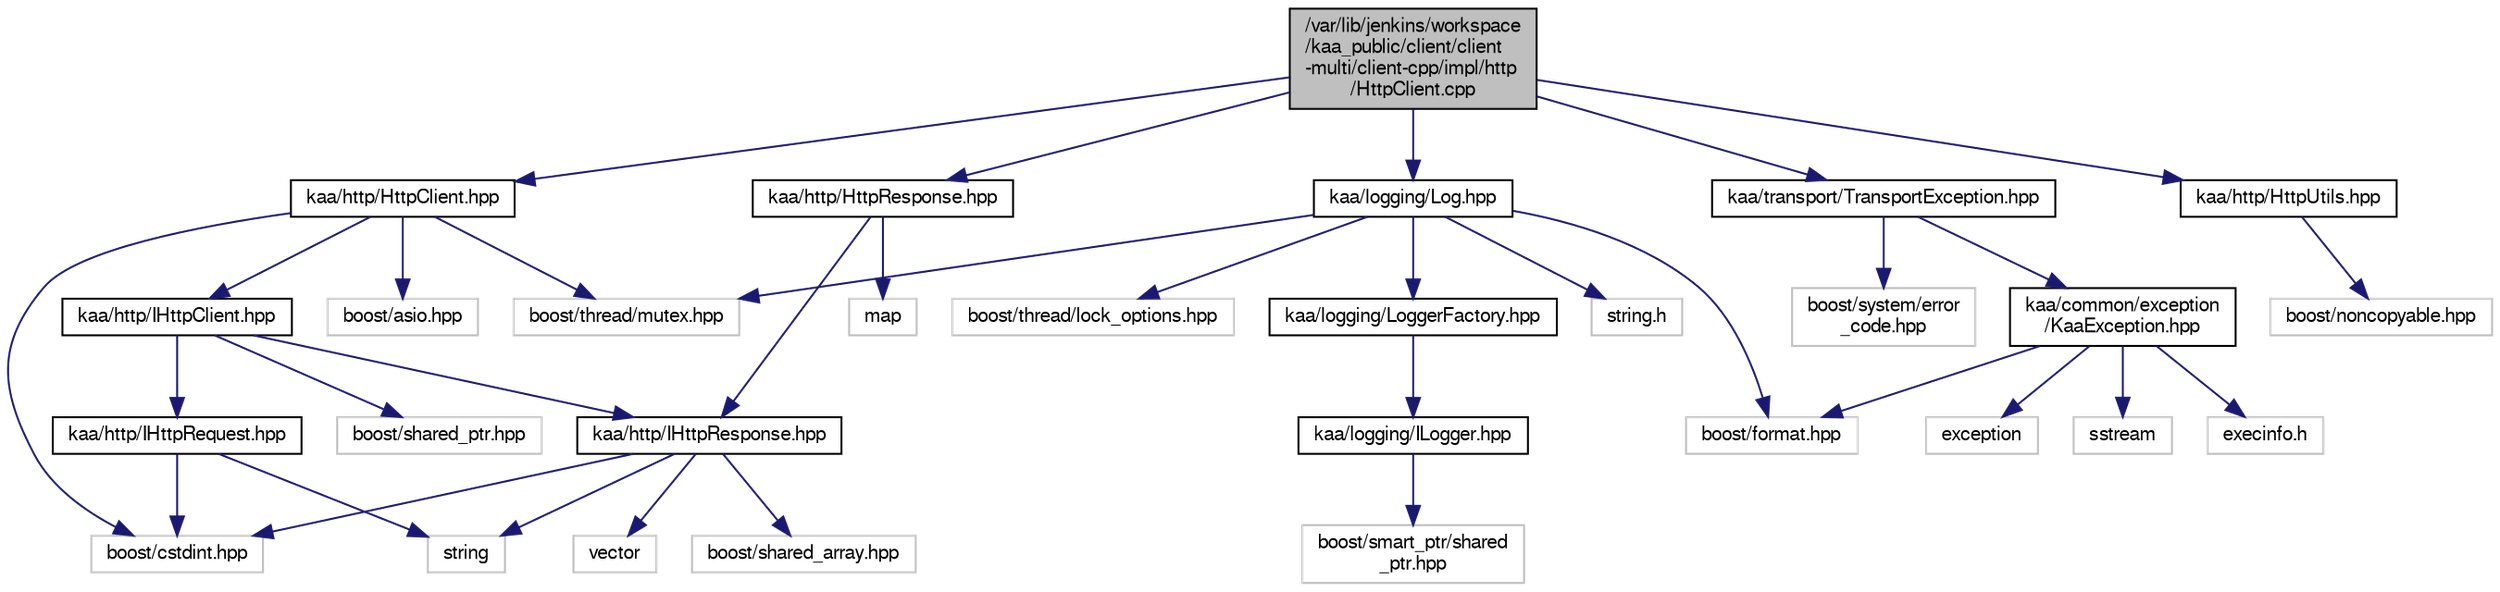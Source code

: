 digraph "/var/lib/jenkins/workspace/kaa_public/client/client-multi/client-cpp/impl/http/HttpClient.cpp"
{
  bgcolor="transparent";
  edge [fontname="FreeSans",fontsize="10",labelfontname="FreeSans",labelfontsize="10"];
  node [fontname="FreeSans",fontsize="10",shape=record];
  Node1 [label="/var/lib/jenkins/workspace\l/kaa_public/client/client\l-multi/client-cpp/impl/http\l/HttpClient.cpp",height=0.2,width=0.4,color="black", fillcolor="grey75", style="filled" fontcolor="black"];
  Node1 -> Node2 [color="midnightblue",fontsize="10",style="solid",fontname="FreeSans"];
  Node2 [label="kaa/http/HttpClient.hpp",height=0.2,width=0.4,color="black",URL="$HttpClient_8hpp.html"];
  Node2 -> Node3 [color="midnightblue",fontsize="10",style="solid",fontname="FreeSans"];
  Node3 [label="kaa/http/IHttpClient.hpp",height=0.2,width=0.4,color="black",URL="$IHttpClient_8hpp.html"];
  Node3 -> Node4 [color="midnightblue",fontsize="10",style="solid",fontname="FreeSans"];
  Node4 [label="boost/shared_ptr.hpp",height=0.2,width=0.4,color="grey75"];
  Node3 -> Node5 [color="midnightblue",fontsize="10",style="solid",fontname="FreeSans"];
  Node5 [label="kaa/http/IHttpResponse.hpp",height=0.2,width=0.4,color="black",URL="$IHttpResponse_8hpp.html"];
  Node5 -> Node6 [color="midnightblue",fontsize="10",style="solid",fontname="FreeSans"];
  Node6 [label="boost/cstdint.hpp",height=0.2,width=0.4,color="grey75"];
  Node5 -> Node7 [color="midnightblue",fontsize="10",style="solid",fontname="FreeSans"];
  Node7 [label="boost/shared_array.hpp",height=0.2,width=0.4,color="grey75"];
  Node5 -> Node8 [color="midnightblue",fontsize="10",style="solid",fontname="FreeSans"];
  Node8 [label="string",height=0.2,width=0.4,color="grey75"];
  Node5 -> Node9 [color="midnightblue",fontsize="10",style="solid",fontname="FreeSans"];
  Node9 [label="vector",height=0.2,width=0.4,color="grey75"];
  Node3 -> Node10 [color="midnightblue",fontsize="10",style="solid",fontname="FreeSans"];
  Node10 [label="kaa/http/IHttpRequest.hpp",height=0.2,width=0.4,color="black",URL="$IHttpRequest_8hpp.html"];
  Node10 -> Node8 [color="midnightblue",fontsize="10",style="solid",fontname="FreeSans"];
  Node10 -> Node6 [color="midnightblue",fontsize="10",style="solid",fontname="FreeSans"];
  Node2 -> Node6 [color="midnightblue",fontsize="10",style="solid",fontname="FreeSans"];
  Node2 -> Node11 [color="midnightblue",fontsize="10",style="solid",fontname="FreeSans"];
  Node11 [label="boost/asio.hpp",height=0.2,width=0.4,color="grey75"];
  Node2 -> Node12 [color="midnightblue",fontsize="10",style="solid",fontname="FreeSans"];
  Node12 [label="boost/thread/mutex.hpp",height=0.2,width=0.4,color="grey75"];
  Node1 -> Node13 [color="midnightblue",fontsize="10",style="solid",fontname="FreeSans"];
  Node13 [label="kaa/logging/Log.hpp",height=0.2,width=0.4,color="black",URL="$Log_8hpp.html"];
  Node13 -> Node14 [color="midnightblue",fontsize="10",style="solid",fontname="FreeSans"];
  Node14 [label="kaa/logging/LoggerFactory.hpp",height=0.2,width=0.4,color="black",URL="$LoggerFactory_8hpp.html"];
  Node14 -> Node15 [color="midnightblue",fontsize="10",style="solid",fontname="FreeSans"];
  Node15 [label="kaa/logging/ILogger.hpp",height=0.2,width=0.4,color="black",URL="$ILogger_8hpp.html"];
  Node15 -> Node16 [color="midnightblue",fontsize="10",style="solid",fontname="FreeSans"];
  Node16 [label="boost/smart_ptr/shared\l_ptr.hpp",height=0.2,width=0.4,color="grey75"];
  Node13 -> Node17 [color="midnightblue",fontsize="10",style="solid",fontname="FreeSans"];
  Node17 [label="string.h",height=0.2,width=0.4,color="grey75"];
  Node13 -> Node18 [color="midnightblue",fontsize="10",style="solid",fontname="FreeSans"];
  Node18 [label="boost/format.hpp",height=0.2,width=0.4,color="grey75"];
  Node13 -> Node12 [color="midnightblue",fontsize="10",style="solid",fontname="FreeSans"];
  Node13 -> Node19 [color="midnightblue",fontsize="10",style="solid",fontname="FreeSans"];
  Node19 [label="boost/thread/lock_options.hpp",height=0.2,width=0.4,color="grey75"];
  Node1 -> Node20 [color="midnightblue",fontsize="10",style="solid",fontname="FreeSans"];
  Node20 [label="kaa/transport/TransportException.hpp",height=0.2,width=0.4,color="black",URL="$TransportException_8hpp.html"];
  Node20 -> Node21 [color="midnightblue",fontsize="10",style="solid",fontname="FreeSans"];
  Node21 [label="kaa/common/exception\l/KaaException.hpp",height=0.2,width=0.4,color="black",URL="$KaaException_8hpp.html"];
  Node21 -> Node18 [color="midnightblue",fontsize="10",style="solid",fontname="FreeSans"];
  Node21 -> Node22 [color="midnightblue",fontsize="10",style="solid",fontname="FreeSans"];
  Node22 [label="exception",height=0.2,width=0.4,color="grey75"];
  Node21 -> Node23 [color="midnightblue",fontsize="10",style="solid",fontname="FreeSans"];
  Node23 [label="sstream",height=0.2,width=0.4,color="grey75"];
  Node21 -> Node24 [color="midnightblue",fontsize="10",style="solid",fontname="FreeSans"];
  Node24 [label="execinfo.h",height=0.2,width=0.4,color="grey75"];
  Node20 -> Node25 [color="midnightblue",fontsize="10",style="solid",fontname="FreeSans"];
  Node25 [label="boost/system/error\l_code.hpp",height=0.2,width=0.4,color="grey75"];
  Node1 -> Node26 [color="midnightblue",fontsize="10",style="solid",fontname="FreeSans"];
  Node26 [label="kaa/http/HttpUtils.hpp",height=0.2,width=0.4,color="black",URL="$HttpUtils_8hpp.html"];
  Node26 -> Node27 [color="midnightblue",fontsize="10",style="solid",fontname="FreeSans"];
  Node27 [label="boost/noncopyable.hpp",height=0.2,width=0.4,color="grey75"];
  Node1 -> Node28 [color="midnightblue",fontsize="10",style="solid",fontname="FreeSans"];
  Node28 [label="kaa/http/HttpResponse.hpp",height=0.2,width=0.4,color="black",URL="$HttpResponse_8hpp.html"];
  Node28 -> Node5 [color="midnightblue",fontsize="10",style="solid",fontname="FreeSans"];
  Node28 -> Node29 [color="midnightblue",fontsize="10",style="solid",fontname="FreeSans"];
  Node29 [label="map",height=0.2,width=0.4,color="grey75"];
}
